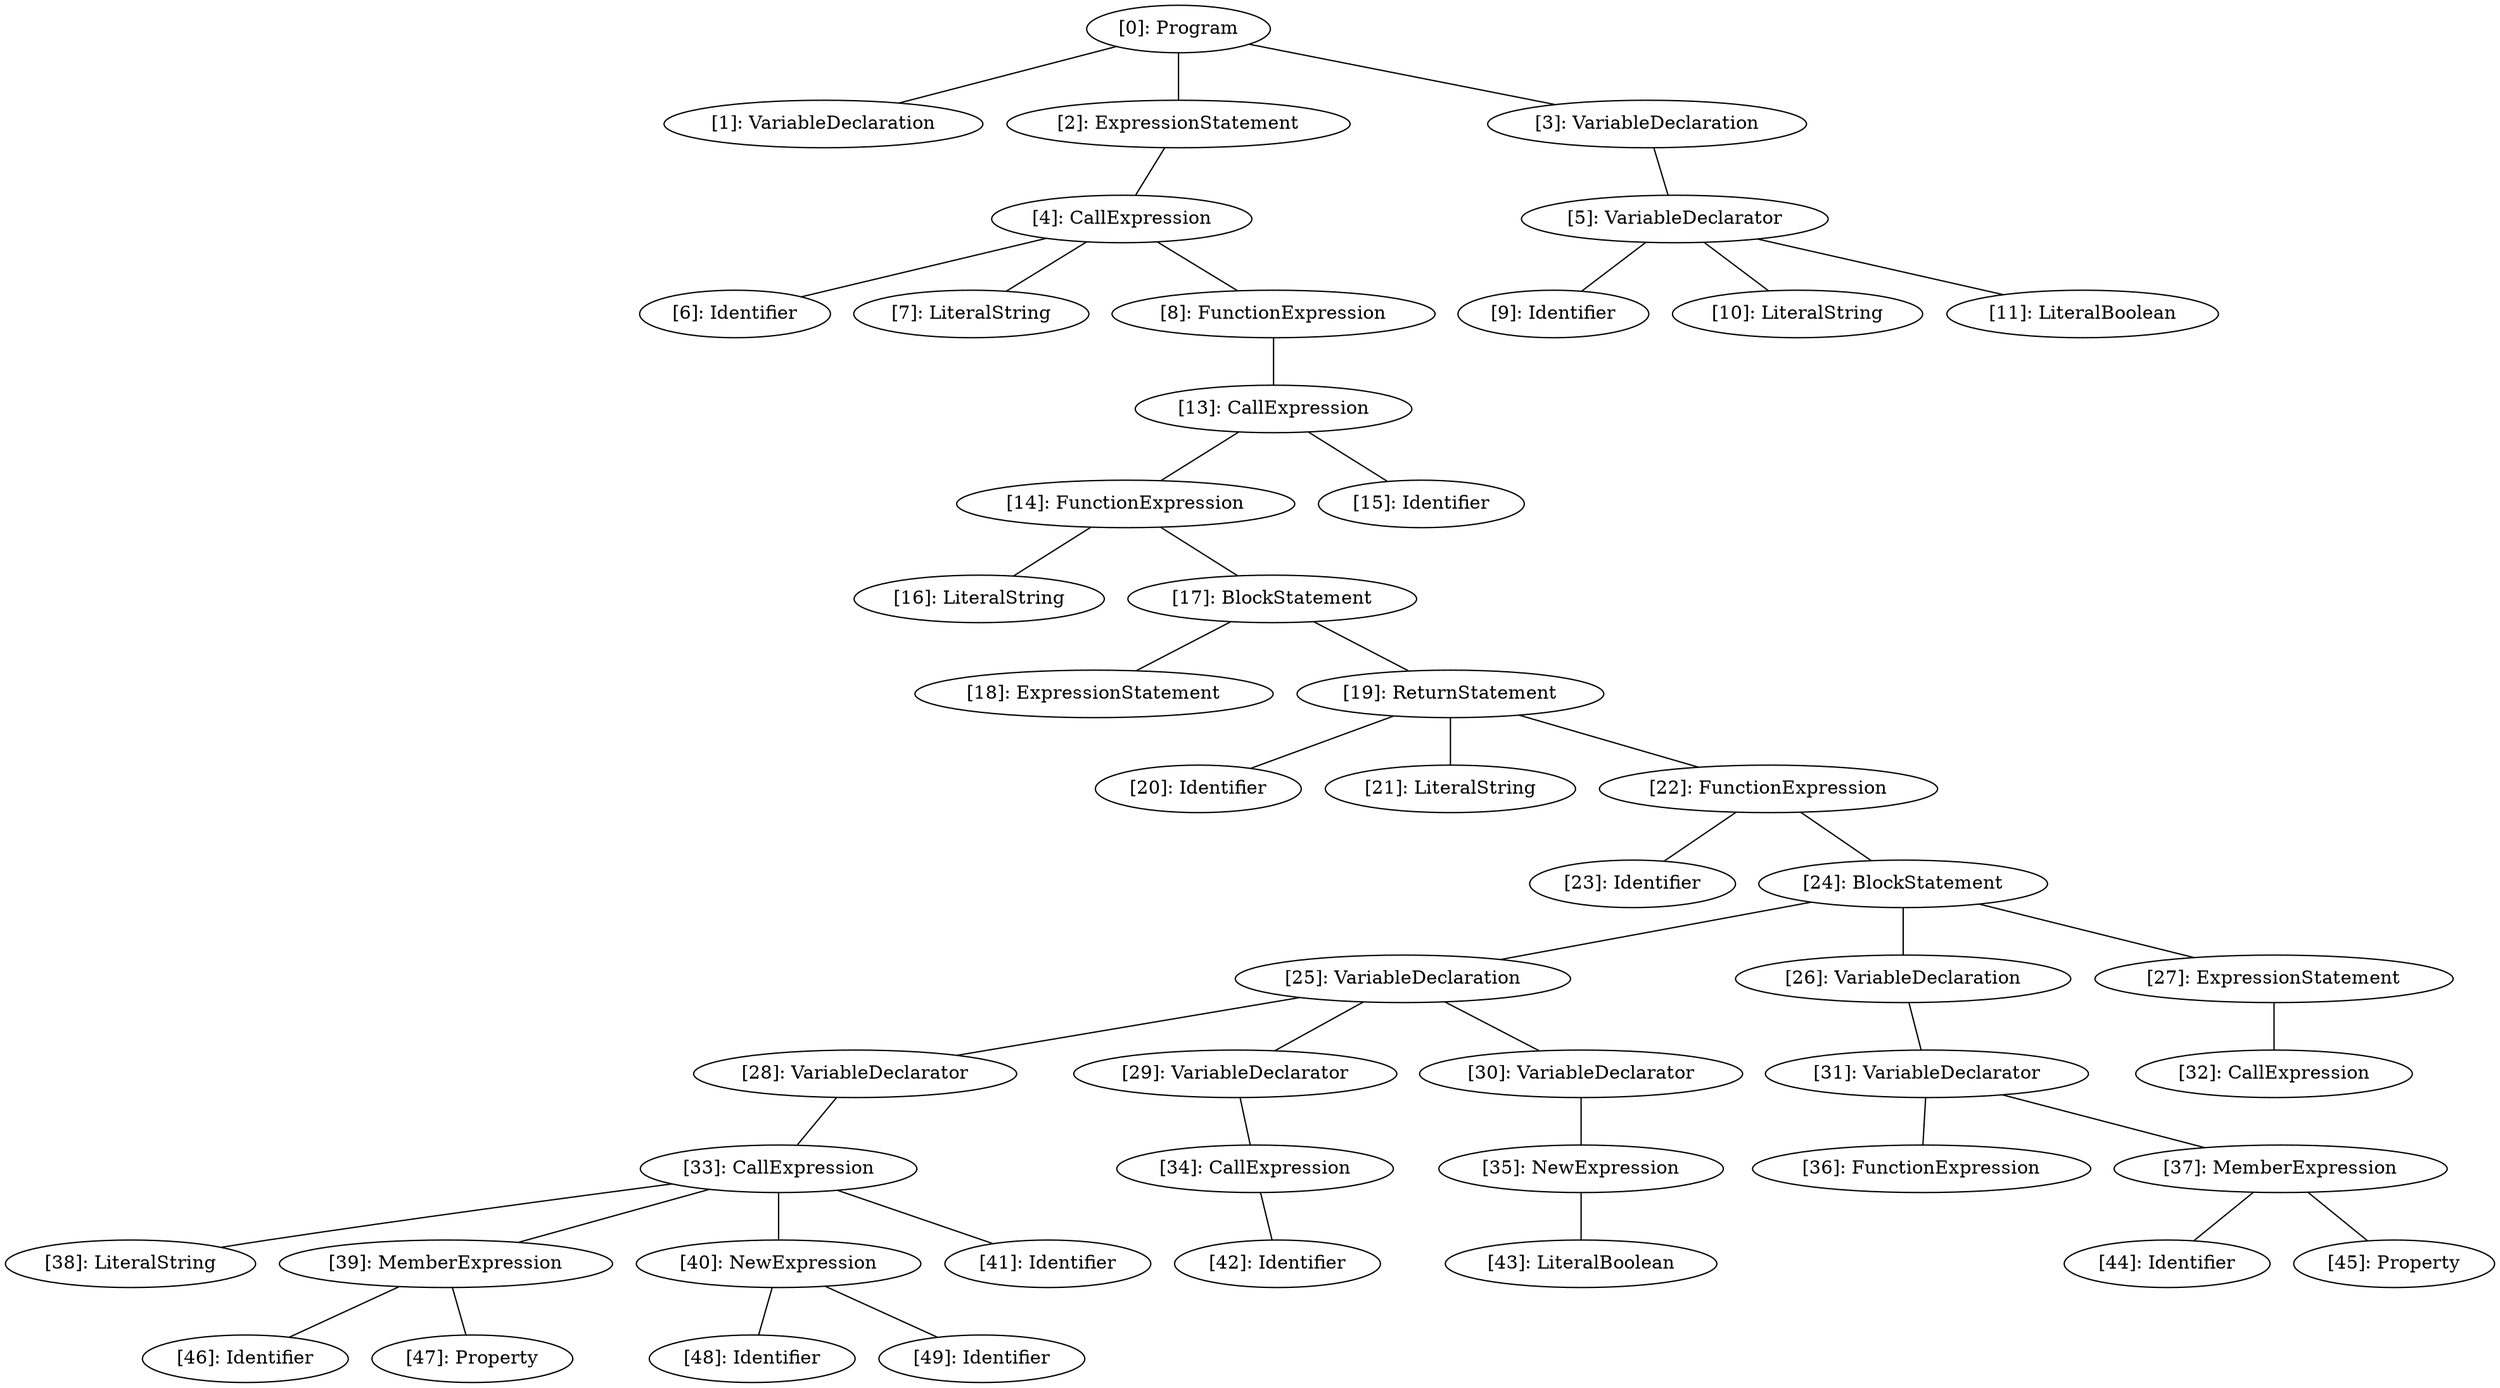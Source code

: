 // Result
graph {
	0 [label="[0]: Program"]
	1 [label="[1]: VariableDeclaration"]
	2 [label="[2]: ExpressionStatement"]
	3 [label="[3]: VariableDeclaration"]
	4 [label="[4]: CallExpression"]
	5 [label="[5]: VariableDeclarator"]
	6 [label="[6]: Identifier"]
	7 [label="[7]: LiteralString"]
	8 [label="[8]: FunctionExpression"]
	9 [label="[9]: Identifier"]
	10 [label="[10]: LiteralString"]
	11 [label="[11]: LiteralBoolean"]
	13 [label="[13]: CallExpression"]
	14 [label="[14]: FunctionExpression"]
	15 [label="[15]: Identifier"]
	16 [label="[16]: LiteralString"]
	17 [label="[17]: BlockStatement"]
	18 [label="[18]: ExpressionStatement"]
	19 [label="[19]: ReturnStatement"]
	20 [label="[20]: Identifier"]
	21 [label="[21]: LiteralString"]
	22 [label="[22]: FunctionExpression"]
	23 [label="[23]: Identifier"]
	24 [label="[24]: BlockStatement"]
	25 [label="[25]: VariableDeclaration"]
	26 [label="[26]: VariableDeclaration"]
	27 [label="[27]: ExpressionStatement"]
	28 [label="[28]: VariableDeclarator"]
	29 [label="[29]: VariableDeclarator"]
	30 [label="[30]: VariableDeclarator"]
	31 [label="[31]: VariableDeclarator"]
	32 [label="[32]: CallExpression"]
	33 [label="[33]: CallExpression"]
	34 [label="[34]: CallExpression"]
	35 [label="[35]: NewExpression"]
	36 [label="[36]: FunctionExpression"]
	37 [label="[37]: MemberExpression"]
	38 [label="[38]: LiteralString"]
	39 [label="[39]: MemberExpression"]
	40 [label="[40]: NewExpression"]
	41 [label="[41]: Identifier"]
	42 [label="[42]: Identifier"]
	43 [label="[43]: LiteralBoolean"]
	44 [label="[44]: Identifier"]
	45 [label="[45]: Property"]
	46 [label="[46]: Identifier"]
	47 [label="[47]: Property"]
	48 [label="[48]: Identifier"]
	49 [label="[49]: Identifier"]
	0 -- 1
	0 -- 2
	0 -- 3
	2 -- 4
	3 -- 5
	4 -- 6
	4 -- 7
	4 -- 8
	5 -- 9
	5 -- 10
	5 -- 11
	8 -- 13
	13 -- 14
	13 -- 15
	14 -- 16
	14 -- 17
	17 -- 18
	17 -- 19
	19 -- 20
	19 -- 21
	19 -- 22
	22 -- 23
	22 -- 24
	24 -- 25
	24 -- 26
	24 -- 27
	25 -- 28
	25 -- 29
	25 -- 30
	26 -- 31
	27 -- 32
	28 -- 33
	29 -- 34
	30 -- 35
	31 -- 36
	31 -- 37
	33 -- 38
	33 -- 39
	33 -- 40
	33 -- 41
	34 -- 42
	35 -- 43
	37 -- 44
	37 -- 45
	39 -- 46
	39 -- 47
	40 -- 48
	40 -- 49
}

